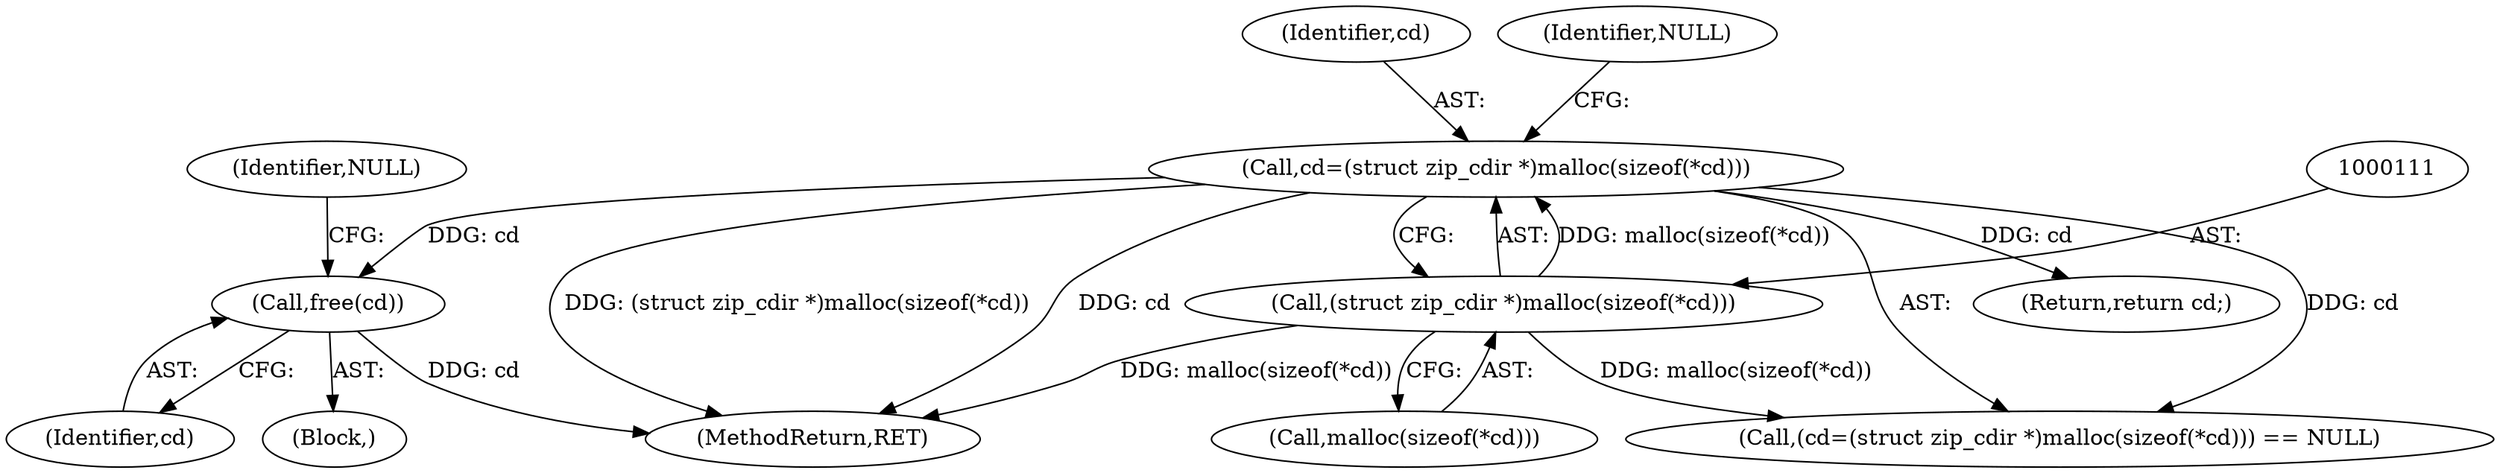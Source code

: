 digraph "0_php_ef8fc4b53d92fbfcd8ef1abbd6f2f5fe2c4a11e5@API" {
"1000161" [label="(Call,free(cd))"];
"1000108" [label="(Call,cd=(struct zip_cdir *)malloc(sizeof(*cd)))"];
"1000110" [label="(Call,(struct zip_cdir *)malloc(sizeof(*cd)))"];
"1000109" [label="(Identifier,cd)"];
"1000189" [label="(Return,return cd;)"];
"1000162" [label="(Identifier,cd)"];
"1000164" [label="(Identifier,NULL)"];
"1000110" [label="(Call,(struct zip_cdir *)malloc(sizeof(*cd)))"];
"1000112" [label="(Call,malloc(sizeof(*cd)))"];
"1000107" [label="(Call,(cd=(struct zip_cdir *)malloc(sizeof(*cd))) == NULL)"];
"1000161" [label="(Call,free(cd))"];
"1000156" [label="(Block,)"];
"1000108" [label="(Call,cd=(struct zip_cdir *)malloc(sizeof(*cd)))"];
"1000116" [label="(Identifier,NULL)"];
"1000191" [label="(MethodReturn,RET)"];
"1000161" -> "1000156"  [label="AST: "];
"1000161" -> "1000162"  [label="CFG: "];
"1000162" -> "1000161"  [label="AST: "];
"1000164" -> "1000161"  [label="CFG: "];
"1000161" -> "1000191"  [label="DDG: cd"];
"1000108" -> "1000161"  [label="DDG: cd"];
"1000108" -> "1000107"  [label="AST: "];
"1000108" -> "1000110"  [label="CFG: "];
"1000109" -> "1000108"  [label="AST: "];
"1000110" -> "1000108"  [label="AST: "];
"1000116" -> "1000108"  [label="CFG: "];
"1000108" -> "1000191"  [label="DDG: (struct zip_cdir *)malloc(sizeof(*cd))"];
"1000108" -> "1000191"  [label="DDG: cd"];
"1000108" -> "1000107"  [label="DDG: cd"];
"1000110" -> "1000108"  [label="DDG: malloc(sizeof(*cd))"];
"1000108" -> "1000189"  [label="DDG: cd"];
"1000110" -> "1000112"  [label="CFG: "];
"1000111" -> "1000110"  [label="AST: "];
"1000112" -> "1000110"  [label="AST: "];
"1000110" -> "1000191"  [label="DDG: malloc(sizeof(*cd))"];
"1000110" -> "1000107"  [label="DDG: malloc(sizeof(*cd))"];
}
